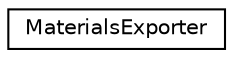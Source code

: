 digraph G
{
  edge [fontname="Helvetica",fontsize="10",labelfontname="Helvetica",labelfontsize="10"];
  node [fontname="Helvetica",fontsize="10",shape=record];
  rankdir=LR;
  Node1 [label="MaterialsExporter",height=0.2,width=0.4,color="black", fillcolor="white", style="filled",URL="$da/d18/classMaterialsExporter.html"];
}

